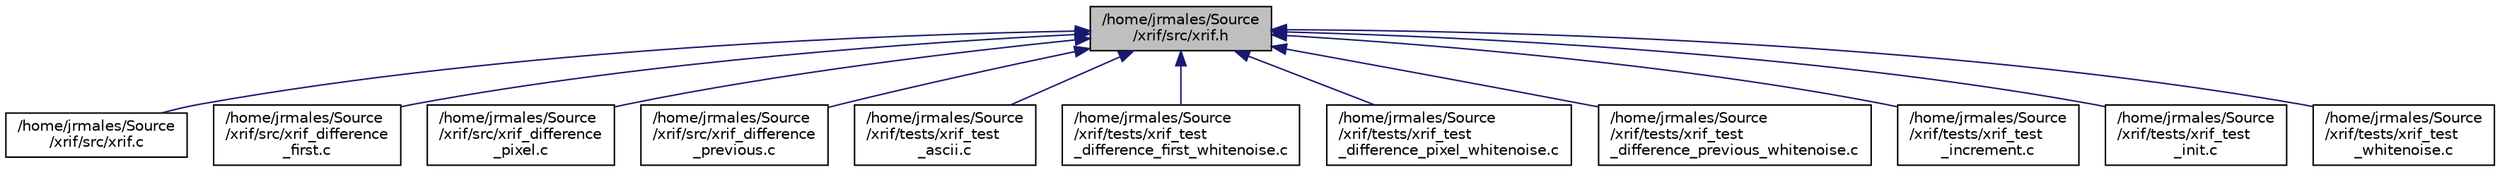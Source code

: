 digraph "/home/jrmales/Source/xrif/src/xrif.h"
{
 // LATEX_PDF_SIZE
  edge [fontname="Helvetica",fontsize="10",labelfontname="Helvetica",labelfontsize="10"];
  node [fontname="Helvetica",fontsize="10",shape=record];
  Node1 [label="/home/jrmales/Source\l/xrif/src/xrif.h",height=0.2,width=0.4,color="black", fillcolor="grey75", style="filled", fontcolor="black",tooltip="The eXtreme-ao Reordered Image Format: Declarations."];
  Node1 -> Node2 [dir="back",color="midnightblue",fontsize="10",style="solid",fontname="Helvetica"];
  Node2 [label="/home/jrmales/Source\l/xrif/src/xrif.c",height=0.2,width=0.4,color="black", fillcolor="white", style="filled",URL="$xrif_8c.html",tooltip="The eXtreme-ao Reordered Image Format: Definitions."];
  Node1 -> Node3 [dir="back",color="midnightblue",fontsize="10",style="solid",fontname="Helvetica"];
  Node3 [label="/home/jrmales/Source\l/xrif/src/xrif_difference\l_first.c",height=0.2,width=0.4,color="black", fillcolor="white", style="filled",URL="$xrif__difference__first_8c.html",tooltip="Implementation of xrif first frame differencing."];
  Node1 -> Node4 [dir="back",color="midnightblue",fontsize="10",style="solid",fontname="Helvetica"];
  Node4 [label="/home/jrmales/Source\l/xrif/src/xrif_difference\l_pixel.c",height=0.2,width=0.4,color="black", fillcolor="white", style="filled",URL="$xrif__difference__pixel_8c.html",tooltip="Implementation of xrif first frame differencing."];
  Node1 -> Node5 [dir="back",color="midnightblue",fontsize="10",style="solid",fontname="Helvetica"];
  Node5 [label="/home/jrmales/Source\l/xrif/src/xrif_difference\l_previous.c",height=0.2,width=0.4,color="black", fillcolor="white", style="filled",URL="$xrif__difference__previous_8c.html",tooltip="Implementation of xrif previous frame differencing."];
  Node1 -> Node6 [dir="back",color="midnightblue",fontsize="10",style="solid",fontname="Helvetica"];
  Node6 [label="/home/jrmales/Source\l/xrif/tests/xrif_test\l_ascii.c",height=0.2,width=0.4,color="black", fillcolor="white", style="filled",URL="$xrif__test__ascii_8c_source.html",tooltip=" "];
  Node1 -> Node7 [dir="back",color="midnightblue",fontsize="10",style="solid",fontname="Helvetica"];
  Node7 [label="/home/jrmales/Source\l/xrif/tests/xrif_test\l_difference_first_whitenoise.c",height=0.2,width=0.4,color="black", fillcolor="white", style="filled",URL="$xrif__test__difference__first__whitenoise_8c.html",tooltip="Test the first differencing method with white noise."];
  Node1 -> Node8 [dir="back",color="midnightblue",fontsize="10",style="solid",fontname="Helvetica"];
  Node8 [label="/home/jrmales/Source\l/xrif/tests/xrif_test\l_difference_pixel_whitenoise.c",height=0.2,width=0.4,color="black", fillcolor="white", style="filled",URL="$xrif__test__difference__pixel__whitenoise_8c.html",tooltip="Test the pixel differencing method with white noise."];
  Node1 -> Node9 [dir="back",color="midnightblue",fontsize="10",style="solid",fontname="Helvetica"];
  Node9 [label="/home/jrmales/Source\l/xrif/tests/xrif_test\l_difference_previous_whitenoise.c",height=0.2,width=0.4,color="black", fillcolor="white", style="filled",URL="$xrif__test__difference__previous__whitenoise_8c.html",tooltip="Test the previous differencing method with white noise."];
  Node1 -> Node10 [dir="back",color="midnightblue",fontsize="10",style="solid",fontname="Helvetica"];
  Node10 [label="/home/jrmales/Source\l/xrif/tests/xrif_test\l_increment.c",height=0.2,width=0.4,color="black", fillcolor="white", style="filled",URL="$xrif__test__increment_8c_source.html",tooltip=" "];
  Node1 -> Node11 [dir="back",color="midnightblue",fontsize="10",style="solid",fontname="Helvetica"];
  Node11 [label="/home/jrmales/Source\l/xrif/tests/xrif_test\l_init.c",height=0.2,width=0.4,color="black", fillcolor="white", style="filled",URL="$xrif__test__init_8c.html",tooltip="Tests of xrif initialization."];
  Node1 -> Node12 [dir="back",color="midnightblue",fontsize="10",style="solid",fontname="Helvetica"];
  Node12 [label="/home/jrmales/Source\l/xrif/tests/xrif_test\l_whitenoise.c",height=0.2,width=0.4,color="black", fillcolor="white", style="filled",URL="$xrif__test__whitenoise_8c_source.html",tooltip=" "];
}
